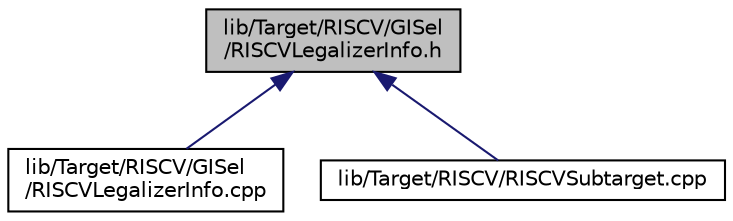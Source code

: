 digraph "lib/Target/RISCV/GISel/RISCVLegalizerInfo.h"
{
 // LATEX_PDF_SIZE
  bgcolor="transparent";
  edge [fontname="Helvetica",fontsize="10",labelfontname="Helvetica",labelfontsize="10"];
  node [fontname="Helvetica",fontsize="10",shape=record];
  Node1 [label="lib/Target/RISCV/GISel\l/RISCVLegalizerInfo.h",height=0.2,width=0.4,color="black", fillcolor="grey75", style="filled", fontcolor="black",tooltip=" "];
  Node1 -> Node2 [dir="back",color="midnightblue",fontsize="10",style="solid",fontname="Helvetica"];
  Node2 [label="lib/Target/RISCV/GISel\l/RISCVLegalizerInfo.cpp",height=0.2,width=0.4,color="black",URL="$RISCVLegalizerInfo_8cpp.html",tooltip=" "];
  Node1 -> Node3 [dir="back",color="midnightblue",fontsize="10",style="solid",fontname="Helvetica"];
  Node3 [label="lib/Target/RISCV/RISCVSubtarget.cpp",height=0.2,width=0.4,color="black",URL="$RISCVSubtarget_8cpp.html",tooltip=" "];
}
